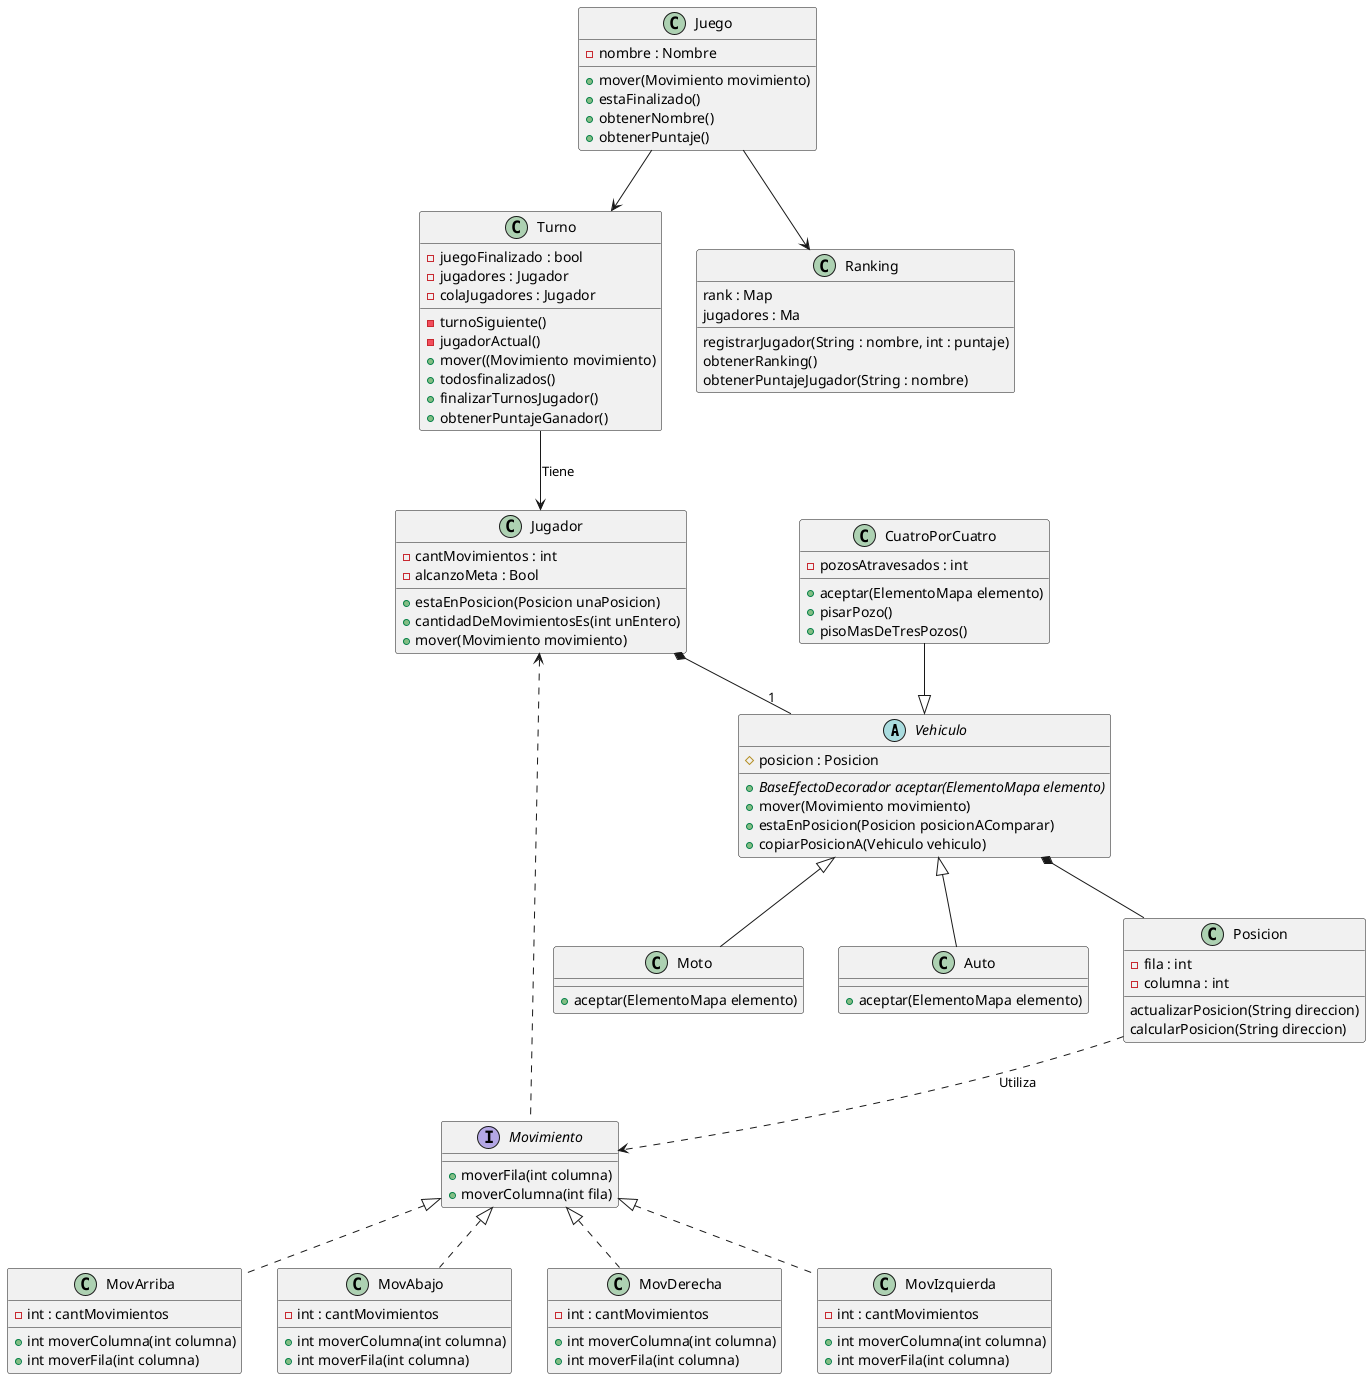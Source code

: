 @startuml
'https://plantuml.com/class-diagram'
abstract class Vehiculo{
    # posicion : Posicion
    +{abstract} BaseEfectoDecorador aceptar(ElementoMapa elemento)
    + mover(Movimiento movimiento)
    + estaEnPosicion(Posicion posicionAComparar)
    + copiarPosicionA(Vehiculo vehiculo)
}

class Posicion{
    - fila : int
    - columna : int
    actualizarPosicion(String direccion)
    calcularPosicion(String direccion)
}

interface Movimiento{
    +moverFila(int columna)
    +moverColumna(int fila)
}
class MovArriba implements Movimiento{
    -int : cantMovimientos
    +int moverColumna(int columna)
    +int moverFila(int columna)
}
class MovAbajo implements Movimiento{
    -int : cantMovimientos
    +int moverColumna(int columna)
    +int moverFila(int columna)
}
class MovDerecha implements Movimiento{
    -int : cantMovimientos
    +int moverColumna(int columna)
    +int moverFila(int columna)
}
class MovIzquierda implements Movimiento{
    -int : cantMovimientos
    +int moverColumna(int columna)
    +int moverFila(int columna)
}

class Jugador{
    - cantMovimientos : int
    + estaEnPosicion(Posicion unaPosicion)
    + cantidadDeMovimientosEs(int unEntero)
    + mover(Movimiento movimiento)
    - alcanzoMeta : Bool
}

class Juego{
    - nombre : Nombre
    + mover(Movimiento movimiento)
    + estaFinalizado()
    + obtenerNombre()
    + obtenerPuntaje()
}

class Turno{
        - juegoFinalizado : bool
        - jugadores : Jugador
        - colaJugadores : Jugador
        - turnoSiguiente()
        - jugadorActual()
        + mover((Movimiento movimiento)
        + todosfinalizados()
        + finalizarTurnosJugador()
        + obtenerPuntajeGanador()
}

class CuatroPorCuatro{
    - pozosAtravesados : int
    +aceptar(ElementoMapa elemento)
    +pisarPozo()
    +pisoMasDeTresPozos()
}

class Moto extends Vehiculo{
    +aceptar(ElementoMapa elemento)
}
class Auto extends Vehiculo{
    +aceptar(ElementoMapa elemento)
}

class Ranking{
    rank : Map
    jugadores : Ma
    registrarJugador(String : nombre, int : puntaje)
    obtenerRanking()
    obtenerPuntajeJugador(String : nombre)
}

Juego --> Ranking
Juego --> Turno

CuatroPorCuatro --|> Vehiculo

Vehiculo *--Posicion

Jugador <.. Movimiento

Jugador *--"1" Vehiculo

Turno --> Jugador : Tiene

Posicion ..> Movimiento : Utiliza
@enduml
